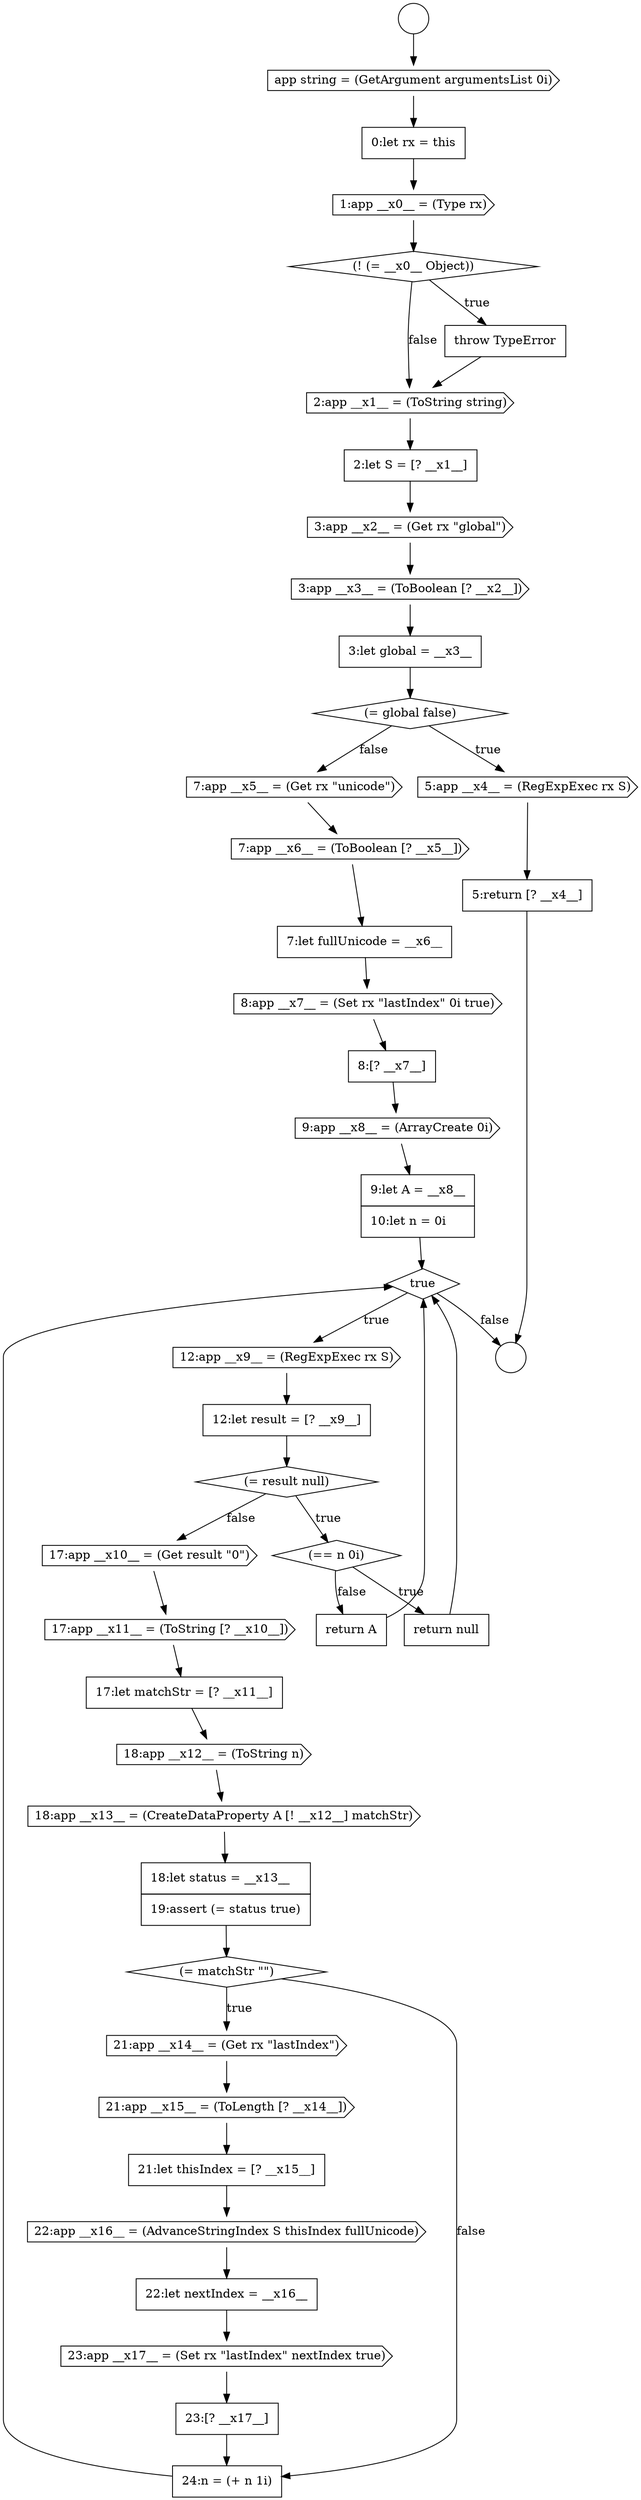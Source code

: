 digraph {
  node13091 [shape=cds, label=<<font color="black">3:app __x2__ = (Get rx &quot;global&quot;)</font>> color="black" fillcolor="white" style=filled]
  node13106 [shape=none, margin=0, label=<<font color="black">
    <table border="0" cellborder="1" cellspacing="0" cellpadding="10">
      <tr><td align="left">12:let result = [? __x9__]</td></tr>
    </table>
  </font>> color="black" fillcolor="white" style=filled]
  node13094 [shape=diamond, label=<<font color="black">(= global false)</font>> color="black" fillcolor="white" style=filled]
  node13125 [shape=none, margin=0, label=<<font color="black">
    <table border="0" cellborder="1" cellspacing="0" cellpadding="10">
      <tr><td align="left">24:n = (+ n 1i)</td></tr>
    </table>
  </font>> color="black" fillcolor="white" style=filled]
  node13093 [shape=none, margin=0, label=<<font color="black">
    <table border="0" cellborder="1" cellspacing="0" cellpadding="10">
      <tr><td align="left">3:let global = __x3__</td></tr>
    </table>
  </font>> color="black" fillcolor="white" style=filled]
  node13117 [shape=diamond, label=<<font color="black">(= matchStr &quot;&quot;)</font>> color="black" fillcolor="white" style=filled]
  node13089 [shape=cds, label=<<font color="black">2:app __x1__ = (ToString string)</font>> color="black" fillcolor="white" style=filled]
  node13087 [shape=diamond, label=<<font color="black">(! (= __x0__ Object))</font>> color="black" fillcolor="white" style=filled]
  node13092 [shape=cds, label=<<font color="black">3:app __x3__ = (ToBoolean [? __x2__])</font>> color="black" fillcolor="white" style=filled]
  node13107 [shape=diamond, label=<<font color="black">(= result null)</font>> color="black" fillcolor="white" style=filled]
  node13110 [shape=none, margin=0, label=<<font color="black">
    <table border="0" cellborder="1" cellspacing="0" cellpadding="10">
      <tr><td align="left">return A</td></tr>
    </table>
  </font>> color="black" fillcolor="white" style=filled]
  node13120 [shape=none, margin=0, label=<<font color="black">
    <table border="0" cellborder="1" cellspacing="0" cellpadding="10">
      <tr><td align="left">21:let thisIndex = [? __x15__]</td></tr>
    </table>
  </font>> color="black" fillcolor="white" style=filled]
  node13088 [shape=none, margin=0, label=<<font color="black">
    <table border="0" cellborder="1" cellspacing="0" cellpadding="10">
      <tr><td align="left">throw TypeError</td></tr>
    </table>
  </font>> color="black" fillcolor="white" style=filled]
  node13095 [shape=cds, label=<<font color="black">5:app __x4__ = (RegExpExec rx S)</font>> color="black" fillcolor="white" style=filled]
  node13115 [shape=cds, label=<<font color="black">18:app __x13__ = (CreateDataProperty A [! __x12__] matchStr)</font>> color="black" fillcolor="white" style=filled]
  node13113 [shape=none, margin=0, label=<<font color="black">
    <table border="0" cellborder="1" cellspacing="0" cellpadding="10">
      <tr><td align="left">17:let matchStr = [? __x11__]</td></tr>
    </table>
  </font>> color="black" fillcolor="white" style=filled]
  node13098 [shape=cds, label=<<font color="black">7:app __x6__ = (ToBoolean [? __x5__])</font>> color="black" fillcolor="white" style=filled]
  node13083 [shape=circle label=" " color="black" fillcolor="white" style=filled]
  node13123 [shape=cds, label=<<font color="black">23:app __x17__ = (Set rx &quot;lastIndex&quot; nextIndex true)</font>> color="black" fillcolor="white" style=filled]
  node13102 [shape=cds, label=<<font color="black">9:app __x8__ = (ArrayCreate 0i)</font>> color="black" fillcolor="white" style=filled]
  node13104 [shape=diamond, label=<<font color="black">true</font>> color="black" fillcolor="white" style=filled]
  node13109 [shape=none, margin=0, label=<<font color="black">
    <table border="0" cellborder="1" cellspacing="0" cellpadding="10">
      <tr><td align="left">return null</td></tr>
    </table>
  </font>> color="black" fillcolor="white" style=filled]
  node13116 [shape=none, margin=0, label=<<font color="black">
    <table border="0" cellborder="1" cellspacing="0" cellpadding="10">
      <tr><td align="left">18:let status = __x13__</td></tr>
      <tr><td align="left">19:assert (= status true)</td></tr>
    </table>
  </font>> color="black" fillcolor="white" style=filled]
  node13099 [shape=none, margin=0, label=<<font color="black">
    <table border="0" cellborder="1" cellspacing="0" cellpadding="10">
      <tr><td align="left">7:let fullUnicode = __x6__</td></tr>
    </table>
  </font>> color="black" fillcolor="white" style=filled]
  node13084 [shape=cds, label=<<font color="black">app string = (GetArgument argumentsList 0i)</font>> color="black" fillcolor="white" style=filled]
  node13103 [shape=none, margin=0, label=<<font color="black">
    <table border="0" cellborder="1" cellspacing="0" cellpadding="10">
      <tr><td align="left">9:let A = __x8__</td></tr>
      <tr><td align="left">10:let n = 0i</td></tr>
    </table>
  </font>> color="black" fillcolor="white" style=filled]
  node13105 [shape=cds, label=<<font color="black">12:app __x9__ = (RegExpExec rx S)</font>> color="black" fillcolor="white" style=filled]
  node13122 [shape=none, margin=0, label=<<font color="black">
    <table border="0" cellborder="1" cellspacing="0" cellpadding="10">
      <tr><td align="left">22:let nextIndex = __x16__</td></tr>
    </table>
  </font>> color="black" fillcolor="white" style=filled]
  node13090 [shape=none, margin=0, label=<<font color="black">
    <table border="0" cellborder="1" cellspacing="0" cellpadding="10">
      <tr><td align="left">2:let S = [? __x1__]</td></tr>
    </table>
  </font>> color="black" fillcolor="white" style=filled]
  node13100 [shape=cds, label=<<font color="black">8:app __x7__ = (Set rx &quot;lastIndex&quot; 0i true)</font>> color="black" fillcolor="white" style=filled]
  node13086 [shape=cds, label=<<font color="black">1:app __x0__ = (Type rx)</font>> color="black" fillcolor="white" style=filled]
  node13085 [shape=none, margin=0, label=<<font color="black">
    <table border="0" cellborder="1" cellspacing="0" cellpadding="10">
      <tr><td align="left">0:let rx = this</td></tr>
    </table>
  </font>> color="black" fillcolor="white" style=filled]
  node13112 [shape=cds, label=<<font color="black">17:app __x11__ = (ToString [? __x10__])</font>> color="black" fillcolor="white" style=filled]
  node13108 [shape=diamond, label=<<font color="black">(== n 0i)</font>> color="black" fillcolor="white" style=filled]
  node13121 [shape=cds, label=<<font color="black">22:app __x16__ = (AdvanceStringIndex S thisIndex fullUnicode)</font>> color="black" fillcolor="white" style=filled]
  node13119 [shape=cds, label=<<font color="black">21:app __x15__ = (ToLength [? __x14__])</font>> color="black" fillcolor="white" style=filled]
  node13082 [shape=circle label=" " color="black" fillcolor="white" style=filled]
  node13114 [shape=cds, label=<<font color="black">18:app __x12__ = (ToString n)</font>> color="black" fillcolor="white" style=filled]
  node13097 [shape=cds, label=<<font color="black">7:app __x5__ = (Get rx &quot;unicode&quot;)</font>> color="black" fillcolor="white" style=filled]
  node13124 [shape=none, margin=0, label=<<font color="black">
    <table border="0" cellborder="1" cellspacing="0" cellpadding="10">
      <tr><td align="left">23:[? __x17__]</td></tr>
    </table>
  </font>> color="black" fillcolor="white" style=filled]
  node13118 [shape=cds, label=<<font color="black">21:app __x14__ = (Get rx &quot;lastIndex&quot;)</font>> color="black" fillcolor="white" style=filled]
  node13096 [shape=none, margin=0, label=<<font color="black">
    <table border="0" cellborder="1" cellspacing="0" cellpadding="10">
      <tr><td align="left">5:return [? __x4__]</td></tr>
    </table>
  </font>> color="black" fillcolor="white" style=filled]
  node13101 [shape=none, margin=0, label=<<font color="black">
    <table border="0" cellborder="1" cellspacing="0" cellpadding="10">
      <tr><td align="left">8:[? __x7__]</td></tr>
    </table>
  </font>> color="black" fillcolor="white" style=filled]
  node13111 [shape=cds, label=<<font color="black">17:app __x10__ = (Get result &quot;0&quot;)</font>> color="black" fillcolor="white" style=filled]
  node13092 -> node13093 [ color="black"]
  node13098 -> node13099 [ color="black"]
  node13122 -> node13123 [ color="black"]
  node13107 -> node13108 [label=<<font color="black">true</font>> color="black"]
  node13107 -> node13111 [label=<<font color="black">false</font>> color="black"]
  node13085 -> node13086 [ color="black"]
  node13113 -> node13114 [ color="black"]
  node13101 -> node13102 [ color="black"]
  node13094 -> node13095 [label=<<font color="black">true</font>> color="black"]
  node13094 -> node13097 [label=<<font color="black">false</font>> color="black"]
  node13089 -> node13090 [ color="black"]
  node13086 -> node13087 [ color="black"]
  node13116 -> node13117 [ color="black"]
  node13091 -> node13092 [ color="black"]
  node13115 -> node13116 [ color="black"]
  node13096 -> node13083 [ color="black"]
  node13087 -> node13088 [label=<<font color="black">true</font>> color="black"]
  node13087 -> node13089 [label=<<font color="black">false</font>> color="black"]
  node13123 -> node13124 [ color="black"]
  node13105 -> node13106 [ color="black"]
  node13121 -> node13122 [ color="black"]
  node13108 -> node13109 [label=<<font color="black">true</font>> color="black"]
  node13108 -> node13110 [label=<<font color="black">false</font>> color="black"]
  node13120 -> node13121 [ color="black"]
  node13111 -> node13112 [ color="black"]
  node13095 -> node13096 [ color="black"]
  node13097 -> node13098 [ color="black"]
  node13104 -> node13105 [label=<<font color="black">true</font>> color="black"]
  node13104 -> node13083 [label=<<font color="black">false</font>> color="black"]
  node13125 -> node13104 [ color="black"]
  node13103 -> node13104 [ color="black"]
  node13082 -> node13084 [ color="black"]
  node13088 -> node13089 [ color="black"]
  node13093 -> node13094 [ color="black"]
  node13117 -> node13118 [label=<<font color="black">true</font>> color="black"]
  node13117 -> node13125 [label=<<font color="black">false</font>> color="black"]
  node13112 -> node13113 [ color="black"]
  node13102 -> node13103 [ color="black"]
  node13110 -> node13104 [ color="black"]
  node13124 -> node13125 [ color="black"]
  node13099 -> node13100 [ color="black"]
  node13100 -> node13101 [ color="black"]
  node13106 -> node13107 [ color="black"]
  node13118 -> node13119 [ color="black"]
  node13109 -> node13104 [ color="black"]
  node13114 -> node13115 [ color="black"]
  node13084 -> node13085 [ color="black"]
  node13119 -> node13120 [ color="black"]
  node13090 -> node13091 [ color="black"]
}
